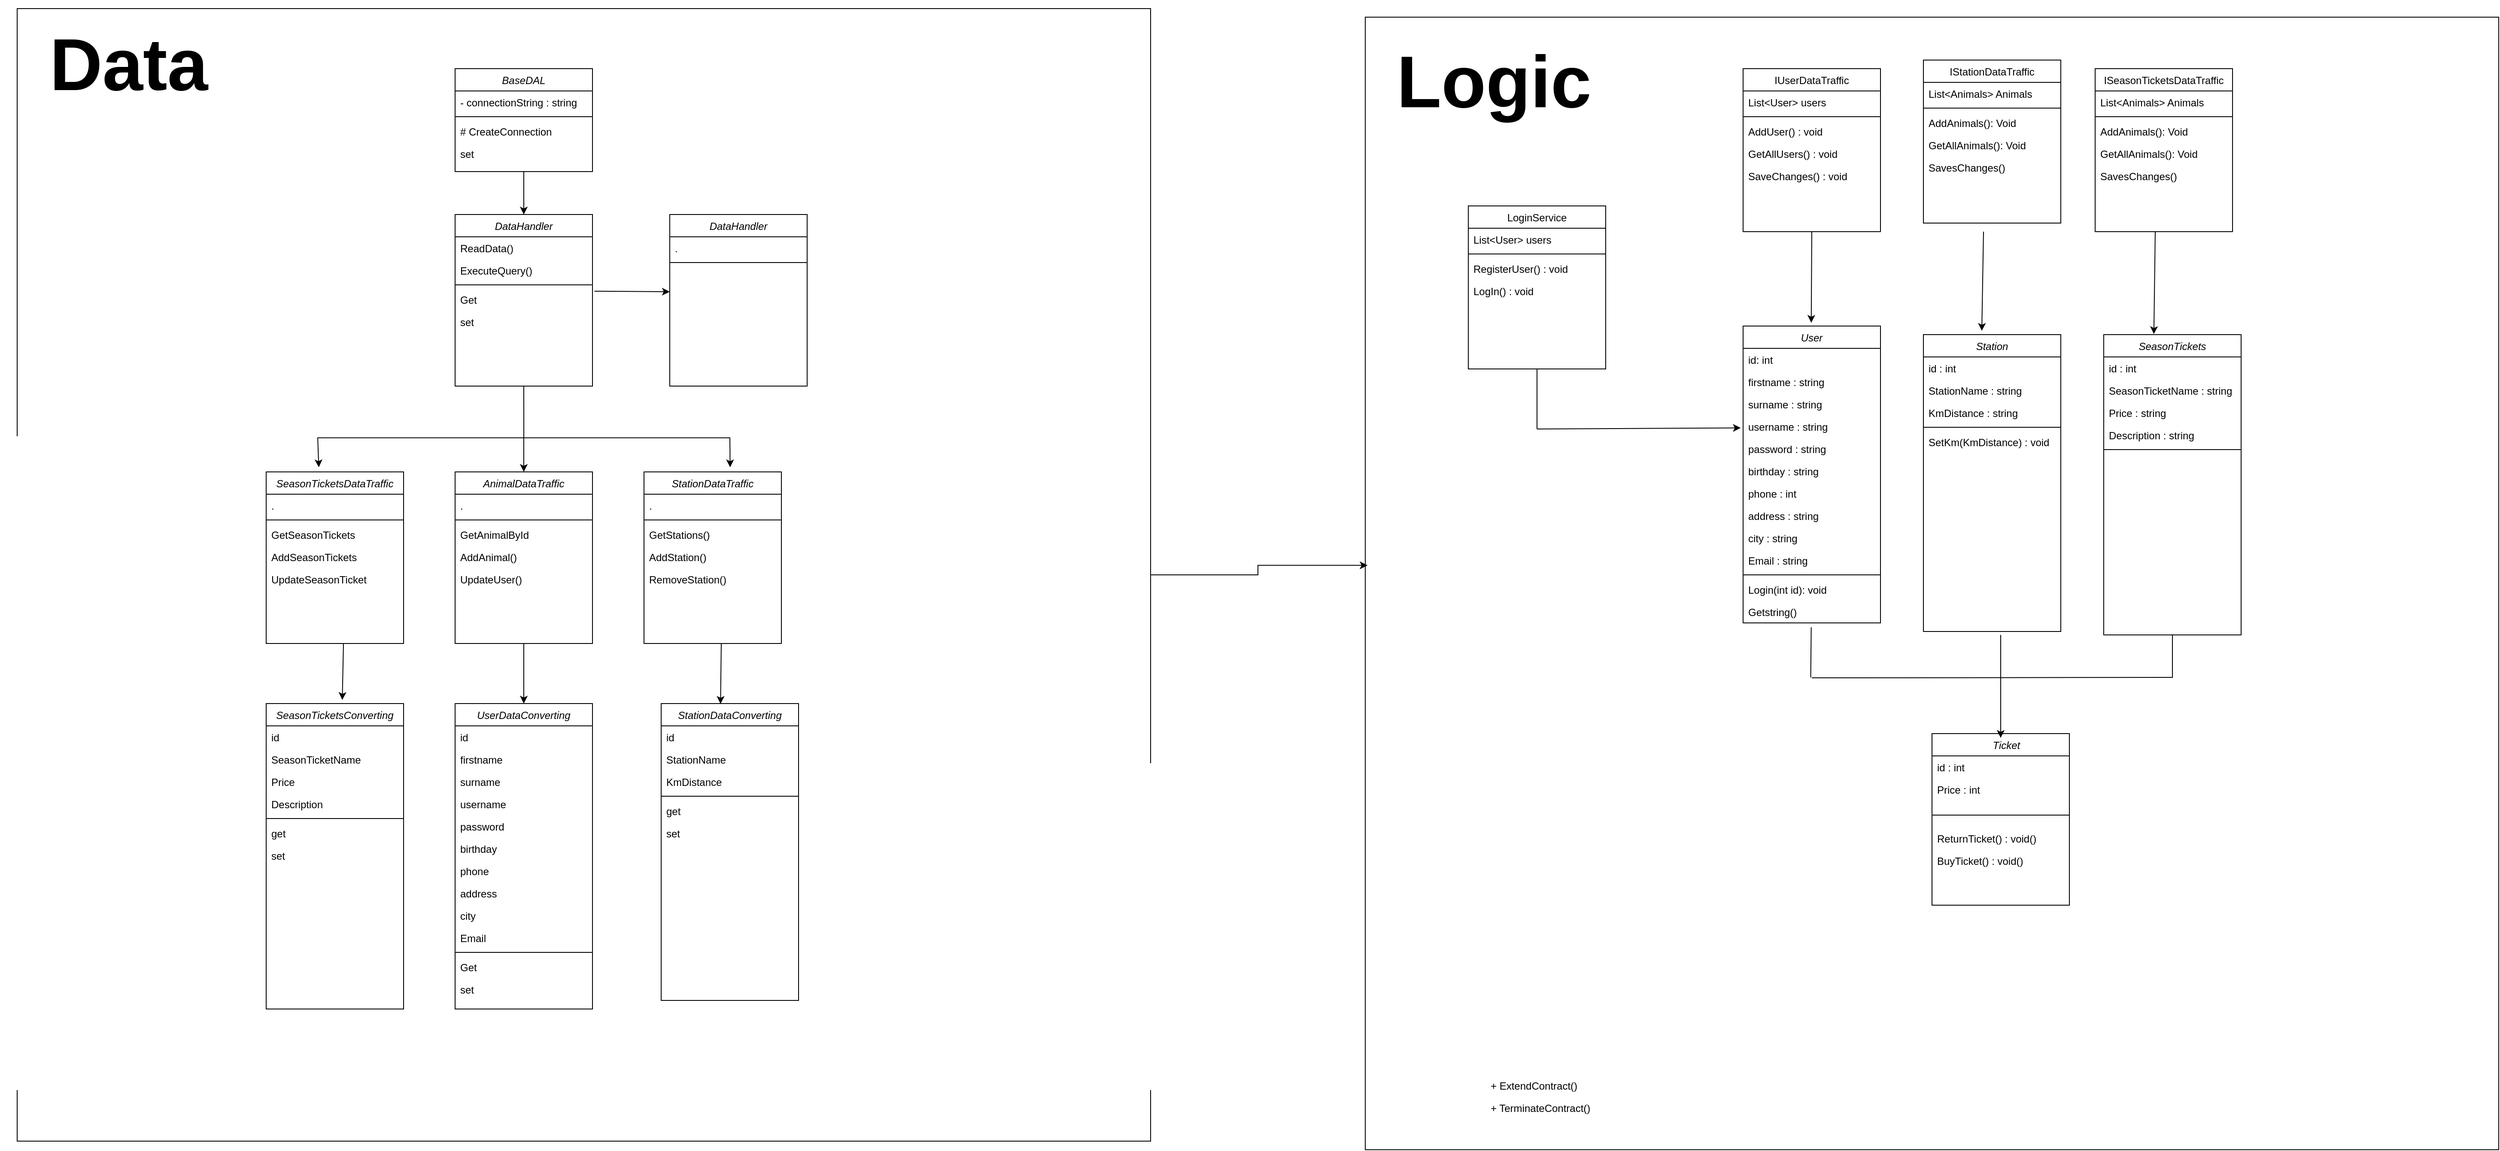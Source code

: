 <mxfile version="21.1.2" type="device">
  <diagram id="C5RBs43oDa-KdzZeNtuy" name="Page-1">
    <mxGraphModel dx="3982" dy="1882" grid="1" gridSize="10" guides="1" tooltips="1" connect="1" arrows="1" fold="1" page="1" pageScale="1" pageWidth="827" pageHeight="1169" math="0" shadow="0">
      <root>
        <mxCell id="WIyWlLk6GJQsqaUBKTNV-0" />
        <mxCell id="WIyWlLk6GJQsqaUBKTNV-1" parent="WIyWlLk6GJQsqaUBKTNV-0" />
        <mxCell id="dK_nRXZSWBPesYPL9nkP-0" value="" style="group" parent="WIyWlLk6GJQsqaUBKTNV-1" connectable="0" vertex="1">
          <mxGeometry x="-220" y="-240" width="1320" height="1320" as="geometry" />
        </mxCell>
        <mxCell id="dK_nRXZSWBPesYPL9nkP-1" value="" style="whiteSpace=wrap;html=1;aspect=fixed;labelBorderColor=#00CCCC;labelBackgroundColor=#99FF99;" parent="dK_nRXZSWBPesYPL9nkP-0" vertex="1">
          <mxGeometry width="1320" height="1320" as="geometry" />
        </mxCell>
        <mxCell id="dK_nRXZSWBPesYPL9nkP-2" value="Logic" style="text;html=1;strokeColor=none;fillColor=none;align=center;verticalAlign=middle;whiteSpace=wrap;rounded=0;fontStyle=1;fontSize=85;" parent="dK_nRXZSWBPesYPL9nkP-0" vertex="1">
          <mxGeometry x="120" y="60" width="60" height="30" as="geometry" />
        </mxCell>
        <mxCell id="dK_nRXZSWBPesYPL9nkP-3" value="IUserDataTraffic" style="swimlane;fontStyle=0;align=center;verticalAlign=top;childLayout=stackLayout;horizontal=1;startSize=26;horizontalStack=0;resizeParent=1;resizeLast=0;collapsible=1;marginBottom=0;rounded=0;shadow=0;strokeWidth=1;" parent="dK_nRXZSWBPesYPL9nkP-0" vertex="1">
          <mxGeometry x="440" y="60" width="160" height="190" as="geometry">
            <mxRectangle x="230" y="140" width="160" height="26" as="alternateBounds" />
          </mxGeometry>
        </mxCell>
        <mxCell id="dK_nRXZSWBPesYPL9nkP-4" value="List&lt;User&gt; users" style="text;align=left;verticalAlign=top;spacingLeft=4;spacingRight=4;overflow=hidden;rotatable=0;points=[[0,0.5],[1,0.5]];portConstraint=eastwest;" parent="dK_nRXZSWBPesYPL9nkP-3" vertex="1">
          <mxGeometry y="26" width="160" height="26" as="geometry" />
        </mxCell>
        <mxCell id="dK_nRXZSWBPesYPL9nkP-5" value="" style="line;html=1;strokeWidth=1;align=left;verticalAlign=middle;spacingTop=-1;spacingLeft=3;spacingRight=3;rotatable=0;labelPosition=right;points=[];portConstraint=eastwest;" parent="dK_nRXZSWBPesYPL9nkP-3" vertex="1">
          <mxGeometry y="52" width="160" height="8" as="geometry" />
        </mxCell>
        <mxCell id="dK_nRXZSWBPesYPL9nkP-6" value="AddUser() : void" style="text;align=left;verticalAlign=top;spacingLeft=4;spacingRight=4;overflow=hidden;rotatable=0;points=[[0,0.5],[1,0.5]];portConstraint=eastwest;" parent="dK_nRXZSWBPesYPL9nkP-3" vertex="1">
          <mxGeometry y="60" width="160" height="26" as="geometry" />
        </mxCell>
        <mxCell id="dK_nRXZSWBPesYPL9nkP-7" value="GetAllUsers() : void" style="text;align=left;verticalAlign=top;spacingLeft=4;spacingRight=4;overflow=hidden;rotatable=0;points=[[0,0.5],[1,0.5]];portConstraint=eastwest;" parent="dK_nRXZSWBPesYPL9nkP-3" vertex="1">
          <mxGeometry y="86" width="160" height="26" as="geometry" />
        </mxCell>
        <mxCell id="dK_nRXZSWBPesYPL9nkP-8" value="SaveChanges() : void" style="text;align=left;verticalAlign=top;spacingLeft=4;spacingRight=4;overflow=hidden;rotatable=0;points=[[0,0.5],[1,0.5]];portConstraint=eastwest;" parent="dK_nRXZSWBPesYPL9nkP-3" vertex="1">
          <mxGeometry y="112" width="160" height="26" as="geometry" />
        </mxCell>
        <mxCell id="dK_nRXZSWBPesYPL9nkP-9" value="ISeasonTicketsDataTraffic" style="swimlane;fontStyle=0;align=center;verticalAlign=top;childLayout=stackLayout;horizontal=1;startSize=26;horizontalStack=0;resizeParent=1;resizeLast=0;collapsible=1;marginBottom=0;rounded=0;shadow=0;strokeWidth=1;" parent="dK_nRXZSWBPesYPL9nkP-0" vertex="1">
          <mxGeometry x="850" y="60" width="160" height="190" as="geometry">
            <mxRectangle x="230" y="140" width="160" height="26" as="alternateBounds" />
          </mxGeometry>
        </mxCell>
        <mxCell id="dK_nRXZSWBPesYPL9nkP-10" value="List&lt;Animals&gt; Animals" style="text;align=left;verticalAlign=top;spacingLeft=4;spacingRight=4;overflow=hidden;rotatable=0;points=[[0,0.5],[1,0.5]];portConstraint=eastwest;" parent="dK_nRXZSWBPesYPL9nkP-9" vertex="1">
          <mxGeometry y="26" width="160" height="26" as="geometry" />
        </mxCell>
        <mxCell id="dK_nRXZSWBPesYPL9nkP-11" value="" style="line;html=1;strokeWidth=1;align=left;verticalAlign=middle;spacingTop=-1;spacingLeft=3;spacingRight=3;rotatable=0;labelPosition=right;points=[];portConstraint=eastwest;" parent="dK_nRXZSWBPesYPL9nkP-9" vertex="1">
          <mxGeometry y="52" width="160" height="8" as="geometry" />
        </mxCell>
        <mxCell id="dK_nRXZSWBPesYPL9nkP-12" value="AddAnimals(): Void&#xa;&#xa;" style="text;align=left;verticalAlign=top;spacingLeft=4;spacingRight=4;overflow=hidden;rotatable=0;points=[[0,0.5],[1,0.5]];portConstraint=eastwest;" parent="dK_nRXZSWBPesYPL9nkP-9" vertex="1">
          <mxGeometry y="60" width="160" height="26" as="geometry" />
        </mxCell>
        <mxCell id="dK_nRXZSWBPesYPL9nkP-13" value="GetAllAnimals(): Void&#xa;&#xa;" style="text;align=left;verticalAlign=top;spacingLeft=4;spacingRight=4;overflow=hidden;rotatable=0;points=[[0,0.5],[1,0.5]];portConstraint=eastwest;" parent="dK_nRXZSWBPesYPL9nkP-9" vertex="1">
          <mxGeometry y="86" width="160" height="26" as="geometry" />
        </mxCell>
        <mxCell id="dK_nRXZSWBPesYPL9nkP-14" value="SavesChanges()" style="text;align=left;verticalAlign=top;spacingLeft=4;spacingRight=4;overflow=hidden;rotatable=0;points=[[0,0.5],[1,0.5]];portConstraint=eastwest;" parent="dK_nRXZSWBPesYPL9nkP-9" vertex="1">
          <mxGeometry y="112" width="160" height="26" as="geometry" />
        </mxCell>
        <mxCell id="dK_nRXZSWBPesYPL9nkP-15" value="+ ExtendContract()" style="text;align=left;verticalAlign=top;spacingLeft=4;spacingRight=4;overflow=hidden;rotatable=0;points=[[0,0.5],[1,0.5]];portConstraint=eastwest;" parent="dK_nRXZSWBPesYPL9nkP-0" vertex="1">
          <mxGeometry x="140" y="1232" width="160" height="26" as="geometry" />
        </mxCell>
        <mxCell id="dK_nRXZSWBPesYPL9nkP-16" value="+ TerminateContract()&#xa;" style="text;align=left;verticalAlign=top;spacingLeft=4;spacingRight=4;overflow=hidden;rotatable=0;points=[[0,0.5],[1,0.5]];portConstraint=eastwest;" parent="dK_nRXZSWBPesYPL9nkP-0" vertex="1">
          <mxGeometry x="140" y="1258" width="160" height="26" as="geometry" />
        </mxCell>
        <mxCell id="dK_nRXZSWBPesYPL9nkP-17" value="" style="endArrow=classic;html=1;rounded=0;entryX=0.496;entryY=-0.011;entryDx=0;entryDy=0;entryPerimeter=0;" parent="dK_nRXZSWBPesYPL9nkP-0" target="dK_nRXZSWBPesYPL9nkP-49" edge="1">
          <mxGeometry width="50" height="50" relative="1" as="geometry">
            <mxPoint x="520" y="250" as="sourcePoint" />
            <mxPoint x="630" y="260" as="targetPoint" />
          </mxGeometry>
        </mxCell>
        <mxCell id="dK_nRXZSWBPesYPL9nkP-18" value="Station" style="swimlane;fontStyle=2;align=center;verticalAlign=top;childLayout=stackLayout;horizontal=1;startSize=26;horizontalStack=0;resizeParent=1;resizeLast=0;collapsible=1;marginBottom=0;rounded=0;shadow=0;strokeWidth=1;" parent="dK_nRXZSWBPesYPL9nkP-0" vertex="1">
          <mxGeometry x="650" y="370" width="160" height="346" as="geometry">
            <mxRectangle x="230" y="140" width="160" height="26" as="alternateBounds" />
          </mxGeometry>
        </mxCell>
        <mxCell id="dK_nRXZSWBPesYPL9nkP-19" value="id : int" style="text;align=left;verticalAlign=top;spacingLeft=4;spacingRight=4;overflow=hidden;rotatable=0;points=[[0,0.5],[1,0.5]];portConstraint=eastwest;" parent="dK_nRXZSWBPesYPL9nkP-18" vertex="1">
          <mxGeometry y="26" width="160" height="26" as="geometry" />
        </mxCell>
        <mxCell id="dK_nRXZSWBPesYPL9nkP-20" value="StationName : string" style="text;align=left;verticalAlign=top;spacingLeft=4;spacingRight=4;overflow=hidden;rotatable=0;points=[[0,0.5],[1,0.5]];portConstraint=eastwest;rounded=0;shadow=0;html=0;" parent="dK_nRXZSWBPesYPL9nkP-18" vertex="1">
          <mxGeometry y="52" width="160" height="26" as="geometry" />
        </mxCell>
        <mxCell id="dK_nRXZSWBPesYPL9nkP-21" value="KmDistance : string" style="text;align=left;verticalAlign=top;spacingLeft=4;spacingRight=4;overflow=hidden;rotatable=0;points=[[0,0.5],[1,0.5]];portConstraint=eastwest;rounded=0;shadow=0;html=0;" parent="dK_nRXZSWBPesYPL9nkP-18" vertex="1">
          <mxGeometry y="78" width="160" height="26" as="geometry" />
        </mxCell>
        <mxCell id="dK_nRXZSWBPesYPL9nkP-22" value="" style="line;html=1;strokeWidth=1;align=left;verticalAlign=middle;spacingTop=-1;spacingLeft=3;spacingRight=3;rotatable=0;labelPosition=right;points=[];portConstraint=eastwest;" parent="dK_nRXZSWBPesYPL9nkP-18" vertex="1">
          <mxGeometry y="104" width="160" height="8" as="geometry" />
        </mxCell>
        <mxCell id="dK_nRXZSWBPesYPL9nkP-23" value="SetKm(KmDistance) : void" style="text;align=left;verticalAlign=top;spacingLeft=4;spacingRight=4;overflow=hidden;rotatable=0;points=[[0,0.5],[1,0.5]];portConstraint=eastwest;rounded=0;shadow=0;html=0;" parent="dK_nRXZSWBPesYPL9nkP-18" vertex="1">
          <mxGeometry y="112" width="160" height="26" as="geometry" />
        </mxCell>
        <mxCell id="dK_nRXZSWBPesYPL9nkP-24" value="SeasonTickets" style="swimlane;fontStyle=2;align=center;verticalAlign=top;childLayout=stackLayout;horizontal=1;startSize=26;horizontalStack=0;resizeParent=1;resizeLast=0;collapsible=1;marginBottom=0;rounded=0;shadow=0;strokeWidth=1;" parent="dK_nRXZSWBPesYPL9nkP-0" vertex="1">
          <mxGeometry x="860" y="370" width="160" height="350" as="geometry">
            <mxRectangle x="230" y="140" width="160" height="26" as="alternateBounds" />
          </mxGeometry>
        </mxCell>
        <mxCell id="dK_nRXZSWBPesYPL9nkP-25" value="id : int" style="text;align=left;verticalAlign=top;spacingLeft=4;spacingRight=4;overflow=hidden;rotatable=0;points=[[0,0.5],[1,0.5]];portConstraint=eastwest;" parent="dK_nRXZSWBPesYPL9nkP-24" vertex="1">
          <mxGeometry y="26" width="160" height="26" as="geometry" />
        </mxCell>
        <mxCell id="dK_nRXZSWBPesYPL9nkP-26" value="SeasonTicketName : string" style="text;align=left;verticalAlign=top;spacingLeft=4;spacingRight=4;overflow=hidden;rotatable=0;points=[[0,0.5],[1,0.5]];portConstraint=eastwest;rounded=0;shadow=0;html=0;" parent="dK_nRXZSWBPesYPL9nkP-24" vertex="1">
          <mxGeometry y="52" width="160" height="26" as="geometry" />
        </mxCell>
        <mxCell id="dK_nRXZSWBPesYPL9nkP-27" value="Price : string" style="text;align=left;verticalAlign=top;spacingLeft=4;spacingRight=4;overflow=hidden;rotatable=0;points=[[0,0.5],[1,0.5]];portConstraint=eastwest;rounded=0;shadow=0;html=0;" parent="dK_nRXZSWBPesYPL9nkP-24" vertex="1">
          <mxGeometry y="78" width="160" height="26" as="geometry" />
        </mxCell>
        <mxCell id="dK_nRXZSWBPesYPL9nkP-28" value="Description : string" style="text;align=left;verticalAlign=top;spacingLeft=4;spacingRight=4;overflow=hidden;rotatable=0;points=[[0,0.5],[1,0.5]];portConstraint=eastwest;rounded=0;shadow=0;html=0;" parent="dK_nRXZSWBPesYPL9nkP-24" vertex="1">
          <mxGeometry y="104" width="160" height="26" as="geometry" />
        </mxCell>
        <mxCell id="dK_nRXZSWBPesYPL9nkP-29" value="" style="line;html=1;strokeWidth=1;align=left;verticalAlign=middle;spacingTop=-1;spacingLeft=3;spacingRight=3;rotatable=0;labelPosition=right;points=[];portConstraint=eastwest;" parent="dK_nRXZSWBPesYPL9nkP-24" vertex="1">
          <mxGeometry y="130" width="160" height="8" as="geometry" />
        </mxCell>
        <mxCell id="dK_nRXZSWBPesYPL9nkP-30" value="" style="endArrow=classic;html=1;rounded=0;entryX=0.425;entryY=-0.013;entryDx=0;entryDy=0;entryPerimeter=0;" parent="dK_nRXZSWBPesYPL9nkP-0" target="dK_nRXZSWBPesYPL9nkP-18" edge="1">
          <mxGeometry width="50" height="50" relative="1" as="geometry">
            <mxPoint x="720" y="250" as="sourcePoint" />
            <mxPoint x="860" y="290" as="targetPoint" />
          </mxGeometry>
        </mxCell>
        <mxCell id="dK_nRXZSWBPesYPL9nkP-31" value="" style="endArrow=classic;html=1;rounded=0;entryX=0.365;entryY=-0.002;entryDx=0;entryDy=0;entryPerimeter=0;" parent="dK_nRXZSWBPesYPL9nkP-0" target="dK_nRXZSWBPesYPL9nkP-24" edge="1">
          <mxGeometry width="50" height="50" relative="1" as="geometry">
            <mxPoint x="920" y="250" as="sourcePoint" />
            <mxPoint x="1010" y="280" as="targetPoint" />
          </mxGeometry>
        </mxCell>
        <mxCell id="dK_nRXZSWBPesYPL9nkP-32" value="    Ticket" style="swimlane;fontStyle=2;align=center;verticalAlign=top;childLayout=stackLayout;horizontal=1;startSize=26;horizontalStack=0;resizeParent=1;resizeLast=0;collapsible=1;marginBottom=0;rounded=0;shadow=0;strokeWidth=1;" parent="dK_nRXZSWBPesYPL9nkP-0" vertex="1">
          <mxGeometry x="660" y="835" width="160" height="200" as="geometry">
            <mxRectangle x="230" y="140" width="160" height="26" as="alternateBounds" />
          </mxGeometry>
        </mxCell>
        <mxCell id="dK_nRXZSWBPesYPL9nkP-33" value="id : int" style="text;align=left;verticalAlign=top;spacingLeft=4;spacingRight=4;overflow=hidden;rotatable=0;points=[[0,0.5],[1,0.5]];portConstraint=eastwest;" parent="dK_nRXZSWBPesYPL9nkP-32" vertex="1">
          <mxGeometry y="26" width="160" height="26" as="geometry" />
        </mxCell>
        <mxCell id="dK_nRXZSWBPesYPL9nkP-34" value="Price : int" style="text;align=left;verticalAlign=top;spacingLeft=4;spacingRight=4;overflow=hidden;rotatable=0;points=[[0,0.5],[1,0.5]];portConstraint=eastwest;" parent="dK_nRXZSWBPesYPL9nkP-32" vertex="1">
          <mxGeometry y="52" width="160" height="26" as="geometry" />
        </mxCell>
        <mxCell id="dK_nRXZSWBPesYPL9nkP-35" value="" style="endArrow=none;html=1;rounded=0;entryX=0.712;entryY=0.583;entryDx=0;entryDy=0;entryPerimeter=0;" parent="dK_nRXZSWBPesYPL9nkP-0" target="dK_nRXZSWBPesYPL9nkP-1" edge="1">
          <mxGeometry width="50" height="50" relative="1" as="geometry">
            <mxPoint x="520" y="770" as="sourcePoint" />
            <mxPoint x="620" y="740" as="targetPoint" />
          </mxGeometry>
        </mxCell>
        <mxCell id="dK_nRXZSWBPesYPL9nkP-36" value="" style="endArrow=none;html=1;rounded=0;" parent="dK_nRXZSWBPesYPL9nkP-0" edge="1">
          <mxGeometry width="50" height="50" relative="1" as="geometry">
            <mxPoint x="740" y="770" as="sourcePoint" />
            <mxPoint x="740" y="720" as="targetPoint" />
          </mxGeometry>
        </mxCell>
        <mxCell id="dK_nRXZSWBPesYPL9nkP-37" value="" style="endArrow=none;html=1;rounded=0;" parent="dK_nRXZSWBPesYPL9nkP-0" edge="1">
          <mxGeometry width="50" height="50" relative="1" as="geometry">
            <mxPoint x="940" y="770" as="sourcePoint" />
            <mxPoint x="940" y="720" as="targetPoint" />
          </mxGeometry>
        </mxCell>
        <mxCell id="dK_nRXZSWBPesYPL9nkP-38" value="" style="endArrow=classic;html=1;rounded=0;entryX=0.5;entryY=0.025;entryDx=0;entryDy=0;entryPerimeter=0;" parent="dK_nRXZSWBPesYPL9nkP-0" target="dK_nRXZSWBPesYPL9nkP-32" edge="1">
          <mxGeometry width="50" height="50" relative="1" as="geometry">
            <mxPoint x="740" y="770" as="sourcePoint" />
            <mxPoint x="390" y="810" as="targetPoint" />
          </mxGeometry>
        </mxCell>
        <mxCell id="dK_nRXZSWBPesYPL9nkP-39" value="BuyTicket() : void()" style="text;align=left;verticalAlign=top;spacingLeft=4;spacingRight=4;overflow=hidden;rotatable=0;points=[[0,0.5],[1,0.5]];portConstraint=eastwest;" parent="dK_nRXZSWBPesYPL9nkP-0" vertex="1">
          <mxGeometry x="660" y="970" width="160" height="26" as="geometry" />
        </mxCell>
        <mxCell id="dK_nRXZSWBPesYPL9nkP-40" value="" style="endArrow=none;html=1;rounded=0;" parent="dK_nRXZSWBPesYPL9nkP-0" edge="1">
          <mxGeometry width="50" height="50" relative="1" as="geometry">
            <mxPoint x="660" y="930" as="sourcePoint" />
            <mxPoint x="820" y="930" as="targetPoint" />
          </mxGeometry>
        </mxCell>
        <mxCell id="dK_nRXZSWBPesYPL9nkP-41" value="ReturnTicket() : void()" style="text;align=left;verticalAlign=top;spacingLeft=4;spacingRight=4;overflow=hidden;rotatable=0;points=[[0,0.5],[1,0.5]];portConstraint=eastwest;" parent="dK_nRXZSWBPesYPL9nkP-0" vertex="1">
          <mxGeometry x="660" y="944" width="160" height="26" as="geometry" />
        </mxCell>
        <mxCell id="dK_nRXZSWBPesYPL9nkP-42" value="LoginService" style="swimlane;fontStyle=0;align=center;verticalAlign=top;childLayout=stackLayout;horizontal=1;startSize=26;horizontalStack=0;resizeParent=1;resizeLast=0;collapsible=1;marginBottom=0;rounded=0;shadow=0;strokeWidth=1;" parent="dK_nRXZSWBPesYPL9nkP-0" vertex="1">
          <mxGeometry x="120" y="220" width="160" height="190" as="geometry">
            <mxRectangle x="230" y="140" width="160" height="26" as="alternateBounds" />
          </mxGeometry>
        </mxCell>
        <mxCell id="dK_nRXZSWBPesYPL9nkP-43" value="List&lt;User&gt; users" style="text;align=left;verticalAlign=top;spacingLeft=4;spacingRight=4;overflow=hidden;rotatable=0;points=[[0,0.5],[1,0.5]];portConstraint=eastwest;" parent="dK_nRXZSWBPesYPL9nkP-42" vertex="1">
          <mxGeometry y="26" width="160" height="26" as="geometry" />
        </mxCell>
        <mxCell id="dK_nRXZSWBPesYPL9nkP-44" value="" style="line;html=1;strokeWidth=1;align=left;verticalAlign=middle;spacingTop=-1;spacingLeft=3;spacingRight=3;rotatable=0;labelPosition=right;points=[];portConstraint=eastwest;" parent="dK_nRXZSWBPesYPL9nkP-42" vertex="1">
          <mxGeometry y="52" width="160" height="8" as="geometry" />
        </mxCell>
        <mxCell id="dK_nRXZSWBPesYPL9nkP-45" value="RegisterUser() : void" style="text;align=left;verticalAlign=top;spacingLeft=4;spacingRight=4;overflow=hidden;rotatable=0;points=[[0,0.5],[1,0.5]];portConstraint=eastwest;" parent="dK_nRXZSWBPesYPL9nkP-42" vertex="1">
          <mxGeometry y="60" width="160" height="26" as="geometry" />
        </mxCell>
        <mxCell id="dK_nRXZSWBPesYPL9nkP-46" value="LogIn() : void" style="text;align=left;verticalAlign=top;spacingLeft=4;spacingRight=4;overflow=hidden;rotatable=0;points=[[0,0.5],[1,0.5]];portConstraint=eastwest;" parent="dK_nRXZSWBPesYPL9nkP-42" vertex="1">
          <mxGeometry y="86" width="160" height="26" as="geometry" />
        </mxCell>
        <mxCell id="dK_nRXZSWBPesYPL9nkP-47" value="" style="endArrow=classic;html=1;rounded=0;entryX=-0.017;entryY=0.565;entryDx=0;entryDy=0;entryPerimeter=0;" parent="dK_nRXZSWBPesYPL9nkP-0" target="dK_nRXZSWBPesYPL9nkP-53" edge="1">
          <mxGeometry width="50" height="50" relative="1" as="geometry">
            <mxPoint x="200" y="480" as="sourcePoint" />
            <mxPoint x="390" y="440" as="targetPoint" />
          </mxGeometry>
        </mxCell>
        <mxCell id="dK_nRXZSWBPesYPL9nkP-48" value="" style="endArrow=none;html=1;rounded=0;" parent="dK_nRXZSWBPesYPL9nkP-0" edge="1">
          <mxGeometry width="50" height="50" relative="1" as="geometry">
            <mxPoint x="200" y="480" as="sourcePoint" />
            <mxPoint x="200" y="410" as="targetPoint" />
          </mxGeometry>
        </mxCell>
        <mxCell id="dK_nRXZSWBPesYPL9nkP-49" value="User" style="swimlane;fontStyle=2;align=center;verticalAlign=top;childLayout=stackLayout;horizontal=1;startSize=26;horizontalStack=0;resizeParent=1;resizeLast=0;collapsible=1;marginBottom=0;rounded=0;shadow=0;strokeWidth=1;" parent="WIyWlLk6GJQsqaUBKTNV-1" vertex="1">
          <mxGeometry x="220" y="120" width="160" height="346" as="geometry">
            <mxRectangle x="230" y="140" width="160" height="26" as="alternateBounds" />
          </mxGeometry>
        </mxCell>
        <mxCell id="dK_nRXZSWBPesYPL9nkP-50" value="id: int" style="text;align=left;verticalAlign=top;spacingLeft=4;spacingRight=4;overflow=hidden;rotatable=0;points=[[0,0.5],[1,0.5]];portConstraint=eastwest;" parent="dK_nRXZSWBPesYPL9nkP-49" vertex="1">
          <mxGeometry y="26" width="160" height="26" as="geometry" />
        </mxCell>
        <mxCell id="dK_nRXZSWBPesYPL9nkP-51" value="firstname : string" style="text;align=left;verticalAlign=top;spacingLeft=4;spacingRight=4;overflow=hidden;rotatable=0;points=[[0,0.5],[1,0.5]];portConstraint=eastwest;rounded=0;shadow=0;html=0;" parent="dK_nRXZSWBPesYPL9nkP-49" vertex="1">
          <mxGeometry y="52" width="160" height="26" as="geometry" />
        </mxCell>
        <mxCell id="dK_nRXZSWBPesYPL9nkP-52" value="surname : string" style="text;align=left;verticalAlign=top;spacingLeft=4;spacingRight=4;overflow=hidden;rotatable=0;points=[[0,0.5],[1,0.5]];portConstraint=eastwest;rounded=0;shadow=0;html=0;" parent="dK_nRXZSWBPesYPL9nkP-49" vertex="1">
          <mxGeometry y="78" width="160" height="26" as="geometry" />
        </mxCell>
        <mxCell id="dK_nRXZSWBPesYPL9nkP-53" value="username : string" style="text;align=left;verticalAlign=top;spacingLeft=4;spacingRight=4;overflow=hidden;rotatable=0;points=[[0,0.5],[1,0.5]];portConstraint=eastwest;rounded=0;shadow=0;html=0;" parent="dK_nRXZSWBPesYPL9nkP-49" vertex="1">
          <mxGeometry y="104" width="160" height="26" as="geometry" />
        </mxCell>
        <mxCell id="dK_nRXZSWBPesYPL9nkP-54" value="password : string" style="text;align=left;verticalAlign=top;spacingLeft=4;spacingRight=4;overflow=hidden;rotatable=0;points=[[0,0.5],[1,0.5]];portConstraint=eastwest;rounded=0;shadow=0;html=0;" parent="dK_nRXZSWBPesYPL9nkP-49" vertex="1">
          <mxGeometry y="130" width="160" height="26" as="geometry" />
        </mxCell>
        <mxCell id="dK_nRXZSWBPesYPL9nkP-55" value="birthday : string" style="text;align=left;verticalAlign=top;spacingLeft=4;spacingRight=4;overflow=hidden;rotatable=0;points=[[0,0.5],[1,0.5]];portConstraint=eastwest;rounded=0;shadow=0;html=0;" parent="dK_nRXZSWBPesYPL9nkP-49" vertex="1">
          <mxGeometry y="156" width="160" height="26" as="geometry" />
        </mxCell>
        <mxCell id="dK_nRXZSWBPesYPL9nkP-56" value="phone : int" style="text;align=left;verticalAlign=top;spacingLeft=4;spacingRight=4;overflow=hidden;rotatable=0;points=[[0,0.5],[1,0.5]];portConstraint=eastwest;rounded=0;shadow=0;html=0;" parent="dK_nRXZSWBPesYPL9nkP-49" vertex="1">
          <mxGeometry y="182" width="160" height="26" as="geometry" />
        </mxCell>
        <mxCell id="dK_nRXZSWBPesYPL9nkP-57" value="address : string" style="text;align=left;verticalAlign=top;spacingLeft=4;spacingRight=4;overflow=hidden;rotatable=0;points=[[0,0.5],[1,0.5]];portConstraint=eastwest;rounded=0;shadow=0;html=0;" parent="dK_nRXZSWBPesYPL9nkP-49" vertex="1">
          <mxGeometry y="208" width="160" height="26" as="geometry" />
        </mxCell>
        <mxCell id="dK_nRXZSWBPesYPL9nkP-58" value="city : string" style="text;align=left;verticalAlign=top;spacingLeft=4;spacingRight=4;overflow=hidden;rotatable=0;points=[[0,0.5],[1,0.5]];portConstraint=eastwest;rounded=0;shadow=0;html=0;" parent="dK_nRXZSWBPesYPL9nkP-49" vertex="1">
          <mxGeometry y="234" width="160" height="26" as="geometry" />
        </mxCell>
        <mxCell id="dK_nRXZSWBPesYPL9nkP-59" value="Email : string" style="text;align=left;verticalAlign=top;spacingLeft=4;spacingRight=4;overflow=hidden;rotatable=0;points=[[0,0.5],[1,0.5]];portConstraint=eastwest;rounded=0;shadow=0;html=0;" parent="dK_nRXZSWBPesYPL9nkP-49" vertex="1">
          <mxGeometry y="260" width="160" height="26" as="geometry" />
        </mxCell>
        <mxCell id="dK_nRXZSWBPesYPL9nkP-60" value="" style="line;html=1;strokeWidth=1;align=left;verticalAlign=middle;spacingTop=-1;spacingLeft=3;spacingRight=3;rotatable=0;labelPosition=right;points=[];portConstraint=eastwest;" parent="dK_nRXZSWBPesYPL9nkP-49" vertex="1">
          <mxGeometry y="286" width="160" height="8" as="geometry" />
        </mxCell>
        <mxCell id="dK_nRXZSWBPesYPL9nkP-61" value="Login(int id): void" style="text;align=left;verticalAlign=top;spacingLeft=4;spacingRight=4;overflow=hidden;rotatable=0;points=[[0,0.5],[1,0.5]];portConstraint=eastwest;rounded=0;shadow=0;html=0;" parent="dK_nRXZSWBPesYPL9nkP-49" vertex="1">
          <mxGeometry y="294" width="160" height="26" as="geometry" />
        </mxCell>
        <mxCell id="dK_nRXZSWBPesYPL9nkP-62" value="Getstring()" style="text;align=left;verticalAlign=top;spacingLeft=4;spacingRight=4;overflow=hidden;rotatable=0;points=[[0,0.5],[1,0.5]];portConstraint=eastwest;rounded=0;shadow=0;html=0;" parent="dK_nRXZSWBPesYPL9nkP-49" vertex="1">
          <mxGeometry y="320" width="160" height="26" as="geometry" />
        </mxCell>
        <mxCell id="dK_nRXZSWBPesYPL9nkP-63" value="" style="group" parent="WIyWlLk6GJQsqaUBKTNV-1" connectable="0" vertex="1">
          <mxGeometry x="-1810" y="-260" width="1320" height="1320" as="geometry" />
        </mxCell>
        <mxCell id="dK_nRXZSWBPesYPL9nkP-64" value="" style="whiteSpace=wrap;html=1;aspect=fixed;labelBorderColor=#00CCCC;labelBackgroundColor=#99FF99;" parent="dK_nRXZSWBPesYPL9nkP-63" vertex="1">
          <mxGeometry x="20" y="10" width="1320" height="1320" as="geometry" />
        </mxCell>
        <mxCell id="dK_nRXZSWBPesYPL9nkP-65" value="Data" style="text;html=1;strokeColor=none;fillColor=none;align=center;verticalAlign=middle;whiteSpace=wrap;rounded=0;fontStyle=1;fontSize=85;" parent="dK_nRXZSWBPesYPL9nkP-63" vertex="1">
          <mxGeometry x="120" y="60" width="60" height="30" as="geometry" />
        </mxCell>
        <mxCell id="dK_nRXZSWBPesYPL9nkP-66" value="BaseDAL" style="swimlane;fontStyle=2;align=center;verticalAlign=top;childLayout=stackLayout;horizontal=1;startSize=26;horizontalStack=0;resizeParent=1;resizeLast=0;collapsible=1;marginBottom=0;rounded=0;shadow=0;strokeWidth=1;" parent="dK_nRXZSWBPesYPL9nkP-63" vertex="1">
          <mxGeometry x="530" y="80" width="160" height="120" as="geometry">
            <mxRectangle x="230" y="140" width="160" height="26" as="alternateBounds" />
          </mxGeometry>
        </mxCell>
        <mxCell id="dK_nRXZSWBPesYPL9nkP-67" value="- connectionString : string" style="text;align=left;verticalAlign=top;spacingLeft=4;spacingRight=4;overflow=hidden;rotatable=0;points=[[0,0.5],[1,0.5]];portConstraint=eastwest;" parent="dK_nRXZSWBPesYPL9nkP-66" vertex="1">
          <mxGeometry y="26" width="160" height="26" as="geometry" />
        </mxCell>
        <mxCell id="dK_nRXZSWBPesYPL9nkP-68" value="" style="line;html=1;strokeWidth=1;align=left;verticalAlign=middle;spacingTop=-1;spacingLeft=3;spacingRight=3;rotatable=0;labelPosition=right;points=[];portConstraint=eastwest;" parent="dK_nRXZSWBPesYPL9nkP-66" vertex="1">
          <mxGeometry y="52" width="160" height="8" as="geometry" />
        </mxCell>
        <mxCell id="dK_nRXZSWBPesYPL9nkP-69" value="# CreateConnection" style="text;align=left;verticalAlign=top;spacingLeft=4;spacingRight=4;overflow=hidden;rotatable=0;points=[[0,0.5],[1,0.5]];portConstraint=eastwest;rounded=0;shadow=0;html=0;" parent="dK_nRXZSWBPesYPL9nkP-66" vertex="1">
          <mxGeometry y="60" width="160" height="26" as="geometry" />
        </mxCell>
        <mxCell id="dK_nRXZSWBPesYPL9nkP-70" value="set" style="text;align=left;verticalAlign=top;spacingLeft=4;spacingRight=4;overflow=hidden;rotatable=0;points=[[0,0.5],[1,0.5]];portConstraint=eastwest;rounded=0;shadow=0;html=0;" parent="dK_nRXZSWBPesYPL9nkP-66" vertex="1">
          <mxGeometry y="86" width="160" height="26" as="geometry" />
        </mxCell>
        <mxCell id="dK_nRXZSWBPesYPL9nkP-71" value="SeasonTicketsDataTraffic" style="swimlane;fontStyle=2;align=center;verticalAlign=top;childLayout=stackLayout;horizontal=1;startSize=26;horizontalStack=0;resizeParent=1;resizeLast=0;collapsible=1;marginBottom=0;rounded=0;shadow=0;strokeWidth=1;" parent="dK_nRXZSWBPesYPL9nkP-63" vertex="1">
          <mxGeometry x="310" y="550" width="160" height="200" as="geometry">
            <mxRectangle x="230" y="140" width="160" height="26" as="alternateBounds" />
          </mxGeometry>
        </mxCell>
        <mxCell id="dK_nRXZSWBPesYPL9nkP-72" value="." style="text;align=left;verticalAlign=top;spacingLeft=4;spacingRight=4;overflow=hidden;rotatable=0;points=[[0,0.5],[1,0.5]];portConstraint=eastwest;rounded=0;shadow=0;html=0;" parent="dK_nRXZSWBPesYPL9nkP-71" vertex="1">
          <mxGeometry y="26" width="160" height="26" as="geometry" />
        </mxCell>
        <mxCell id="dK_nRXZSWBPesYPL9nkP-73" value="" style="line;html=1;strokeWidth=1;align=left;verticalAlign=middle;spacingTop=-1;spacingLeft=3;spacingRight=3;rotatable=0;labelPosition=right;points=[];portConstraint=eastwest;" parent="dK_nRXZSWBPesYPL9nkP-71" vertex="1">
          <mxGeometry y="52" width="160" height="8" as="geometry" />
        </mxCell>
        <mxCell id="dK_nRXZSWBPesYPL9nkP-74" value="GetSeasonTickets" style="text;align=left;verticalAlign=top;spacingLeft=4;spacingRight=4;overflow=hidden;rotatable=0;points=[[0,0.5],[1,0.5]];portConstraint=eastwest;rounded=0;shadow=0;html=0;" parent="dK_nRXZSWBPesYPL9nkP-71" vertex="1">
          <mxGeometry y="60" width="160" height="26" as="geometry" />
        </mxCell>
        <mxCell id="dK_nRXZSWBPesYPL9nkP-75" value="AddSeasonTickets" style="text;align=left;verticalAlign=top;spacingLeft=4;spacingRight=4;overflow=hidden;rotatable=0;points=[[0,0.5],[1,0.5]];portConstraint=eastwest;rounded=0;shadow=0;html=0;" parent="dK_nRXZSWBPesYPL9nkP-71" vertex="1">
          <mxGeometry y="86" width="160" height="26" as="geometry" />
        </mxCell>
        <mxCell id="dK_nRXZSWBPesYPL9nkP-76" value="UpdateSeasonTicket" style="text;align=left;verticalAlign=top;spacingLeft=4;spacingRight=4;overflow=hidden;rotatable=0;points=[[0,0.5],[1,0.5]];portConstraint=eastwest;rounded=0;shadow=0;html=0;" parent="dK_nRXZSWBPesYPL9nkP-71" vertex="1">
          <mxGeometry y="112" width="160" height="26" as="geometry" />
        </mxCell>
        <mxCell id="dK_nRXZSWBPesYPL9nkP-77" value="AnimalDataTraffic" style="swimlane;fontStyle=2;align=center;verticalAlign=top;childLayout=stackLayout;horizontal=1;startSize=26;horizontalStack=0;resizeParent=1;resizeLast=0;collapsible=1;marginBottom=0;rounded=0;shadow=0;strokeWidth=1;" parent="dK_nRXZSWBPesYPL9nkP-63" vertex="1">
          <mxGeometry x="530" y="550" width="160" height="200" as="geometry">
            <mxRectangle x="230" y="140" width="160" height="26" as="alternateBounds" />
          </mxGeometry>
        </mxCell>
        <mxCell id="dK_nRXZSWBPesYPL9nkP-78" value="." style="text;align=left;verticalAlign=top;spacingLeft=4;spacingRight=4;overflow=hidden;rotatable=0;points=[[0,0.5],[1,0.5]];portConstraint=eastwest;rounded=0;shadow=0;html=0;" parent="dK_nRXZSWBPesYPL9nkP-77" vertex="1">
          <mxGeometry y="26" width="160" height="26" as="geometry" />
        </mxCell>
        <mxCell id="dK_nRXZSWBPesYPL9nkP-79" value="" style="line;html=1;strokeWidth=1;align=left;verticalAlign=middle;spacingTop=-1;spacingLeft=3;spacingRight=3;rotatable=0;labelPosition=right;points=[];portConstraint=eastwest;" parent="dK_nRXZSWBPesYPL9nkP-77" vertex="1">
          <mxGeometry y="52" width="160" height="8" as="geometry" />
        </mxCell>
        <mxCell id="dK_nRXZSWBPesYPL9nkP-80" value="GetAnimalById" style="text;align=left;verticalAlign=top;spacingLeft=4;spacingRight=4;overflow=hidden;rotatable=0;points=[[0,0.5],[1,0.5]];portConstraint=eastwest;rounded=0;shadow=0;html=0;" parent="dK_nRXZSWBPesYPL9nkP-77" vertex="1">
          <mxGeometry y="60" width="160" height="26" as="geometry" />
        </mxCell>
        <mxCell id="dK_nRXZSWBPesYPL9nkP-81" value="AddAnimal()" style="text;align=left;verticalAlign=top;spacingLeft=4;spacingRight=4;overflow=hidden;rotatable=0;points=[[0,0.5],[1,0.5]];portConstraint=eastwest;rounded=0;shadow=0;html=0;" parent="dK_nRXZSWBPesYPL9nkP-77" vertex="1">
          <mxGeometry y="86" width="160" height="26" as="geometry" />
        </mxCell>
        <mxCell id="dK_nRXZSWBPesYPL9nkP-82" value="UpdateUser()" style="text;align=left;verticalAlign=top;spacingLeft=4;spacingRight=4;overflow=hidden;rotatable=0;points=[[0,0.5],[1,0.5]];portConstraint=eastwest;rounded=0;shadow=0;html=0;" parent="dK_nRXZSWBPesYPL9nkP-77" vertex="1">
          <mxGeometry y="112" width="160" height="26" as="geometry" />
        </mxCell>
        <mxCell id="dK_nRXZSWBPesYPL9nkP-83" value="DataHandler" style="swimlane;fontStyle=2;align=center;verticalAlign=top;childLayout=stackLayout;horizontal=1;startSize=26;horizontalStack=0;resizeParent=1;resizeLast=0;collapsible=1;marginBottom=0;rounded=0;shadow=0;strokeWidth=1;" parent="dK_nRXZSWBPesYPL9nkP-63" vertex="1">
          <mxGeometry x="530" y="250" width="160" height="200" as="geometry">
            <mxRectangle x="230" y="140" width="160" height="26" as="alternateBounds" />
          </mxGeometry>
        </mxCell>
        <mxCell id="dK_nRXZSWBPesYPL9nkP-84" value="ReadData()" style="text;align=left;verticalAlign=top;spacingLeft=4;spacingRight=4;overflow=hidden;rotatable=0;points=[[0,0.5],[1,0.5]];portConstraint=eastwest;rounded=0;shadow=0;html=0;" parent="dK_nRXZSWBPesYPL9nkP-83" vertex="1">
          <mxGeometry y="26" width="160" height="26" as="geometry" />
        </mxCell>
        <mxCell id="dK_nRXZSWBPesYPL9nkP-85" value="ExecuteQuery()" style="text;align=left;verticalAlign=top;spacingLeft=4;spacingRight=4;overflow=hidden;rotatable=0;points=[[0,0.5],[1,0.5]];portConstraint=eastwest;rounded=0;shadow=0;html=0;" parent="dK_nRXZSWBPesYPL9nkP-83" vertex="1">
          <mxGeometry y="52" width="160" height="26" as="geometry" />
        </mxCell>
        <mxCell id="dK_nRXZSWBPesYPL9nkP-86" value="" style="line;html=1;strokeWidth=1;align=left;verticalAlign=middle;spacingTop=-1;spacingLeft=3;spacingRight=3;rotatable=0;labelPosition=right;points=[];portConstraint=eastwest;" parent="dK_nRXZSWBPesYPL9nkP-83" vertex="1">
          <mxGeometry y="78" width="160" height="8" as="geometry" />
        </mxCell>
        <mxCell id="dK_nRXZSWBPesYPL9nkP-87" value="Get" style="text;align=left;verticalAlign=top;spacingLeft=4;spacingRight=4;overflow=hidden;rotatable=0;points=[[0,0.5],[1,0.5]];portConstraint=eastwest;rounded=0;shadow=0;html=0;" parent="dK_nRXZSWBPesYPL9nkP-83" vertex="1">
          <mxGeometry y="86" width="160" height="26" as="geometry" />
        </mxCell>
        <mxCell id="dK_nRXZSWBPesYPL9nkP-88" value="set" style="text;align=left;verticalAlign=top;spacingLeft=4;spacingRight=4;overflow=hidden;rotatable=0;points=[[0,0.5],[1,0.5]];portConstraint=eastwest;rounded=0;shadow=0;html=0;" parent="dK_nRXZSWBPesYPL9nkP-83" vertex="1">
          <mxGeometry y="112" width="160" height="26" as="geometry" />
        </mxCell>
        <mxCell id="dK_nRXZSWBPesYPL9nkP-89" value="DataHandler" style="swimlane;fontStyle=2;align=center;verticalAlign=top;childLayout=stackLayout;horizontal=1;startSize=26;horizontalStack=0;resizeParent=1;resizeLast=0;collapsible=1;marginBottom=0;rounded=0;shadow=0;strokeWidth=1;" parent="dK_nRXZSWBPesYPL9nkP-63" vertex="1">
          <mxGeometry x="780" y="250" width="160" height="200" as="geometry">
            <mxRectangle x="230" y="140" width="160" height="26" as="alternateBounds" />
          </mxGeometry>
        </mxCell>
        <mxCell id="dK_nRXZSWBPesYPL9nkP-90" value="." style="text;align=left;verticalAlign=top;spacingLeft=4;spacingRight=4;overflow=hidden;rotatable=0;points=[[0,0.5],[1,0.5]];portConstraint=eastwest;rounded=0;shadow=0;html=0;" parent="dK_nRXZSWBPesYPL9nkP-89" vertex="1">
          <mxGeometry y="26" width="160" height="26" as="geometry" />
        </mxCell>
        <mxCell id="dK_nRXZSWBPesYPL9nkP-91" value="" style="line;html=1;strokeWidth=1;align=left;verticalAlign=middle;spacingTop=-1;spacingLeft=3;spacingRight=3;rotatable=0;labelPosition=right;points=[];portConstraint=eastwest;" parent="dK_nRXZSWBPesYPL9nkP-89" vertex="1">
          <mxGeometry y="52" width="160" height="8" as="geometry" />
        </mxCell>
        <mxCell id="dK_nRXZSWBPesYPL9nkP-92" value="UserDataConverting" style="swimlane;fontStyle=2;align=center;verticalAlign=top;childLayout=stackLayout;horizontal=1;startSize=26;horizontalStack=0;resizeParent=1;resizeLast=0;collapsible=1;marginBottom=0;rounded=0;shadow=0;strokeWidth=1;" parent="dK_nRXZSWBPesYPL9nkP-63" vertex="1">
          <mxGeometry x="530" y="820" width="160" height="356" as="geometry">
            <mxRectangle x="230" y="140" width="160" height="26" as="alternateBounds" />
          </mxGeometry>
        </mxCell>
        <mxCell id="dK_nRXZSWBPesYPL9nkP-93" value="id" style="text;align=left;verticalAlign=top;spacingLeft=4;spacingRight=4;overflow=hidden;rotatable=0;points=[[0,0.5],[1,0.5]];portConstraint=eastwest;" parent="dK_nRXZSWBPesYPL9nkP-92" vertex="1">
          <mxGeometry y="26" width="160" height="26" as="geometry" />
        </mxCell>
        <mxCell id="dK_nRXZSWBPesYPL9nkP-94" value="firstname" style="text;align=left;verticalAlign=top;spacingLeft=4;spacingRight=4;overflow=hidden;rotatable=0;points=[[0,0.5],[1,0.5]];portConstraint=eastwest;rounded=0;shadow=0;html=0;" parent="dK_nRXZSWBPesYPL9nkP-92" vertex="1">
          <mxGeometry y="52" width="160" height="26" as="geometry" />
        </mxCell>
        <mxCell id="dK_nRXZSWBPesYPL9nkP-95" value="surname" style="text;align=left;verticalAlign=top;spacingLeft=4;spacingRight=4;overflow=hidden;rotatable=0;points=[[0,0.5],[1,0.5]];portConstraint=eastwest;rounded=0;shadow=0;html=0;" parent="dK_nRXZSWBPesYPL9nkP-92" vertex="1">
          <mxGeometry y="78" width="160" height="26" as="geometry" />
        </mxCell>
        <mxCell id="dK_nRXZSWBPesYPL9nkP-96" value="username" style="text;align=left;verticalAlign=top;spacingLeft=4;spacingRight=4;overflow=hidden;rotatable=0;points=[[0,0.5],[1,0.5]];portConstraint=eastwest;rounded=0;shadow=0;html=0;" parent="dK_nRXZSWBPesYPL9nkP-92" vertex="1">
          <mxGeometry y="104" width="160" height="26" as="geometry" />
        </mxCell>
        <mxCell id="dK_nRXZSWBPesYPL9nkP-97" value="password" style="text;align=left;verticalAlign=top;spacingLeft=4;spacingRight=4;overflow=hidden;rotatable=0;points=[[0,0.5],[1,0.5]];portConstraint=eastwest;rounded=0;shadow=0;html=0;" parent="dK_nRXZSWBPesYPL9nkP-92" vertex="1">
          <mxGeometry y="130" width="160" height="26" as="geometry" />
        </mxCell>
        <mxCell id="dK_nRXZSWBPesYPL9nkP-98" value="birthday" style="text;align=left;verticalAlign=top;spacingLeft=4;spacingRight=4;overflow=hidden;rotatable=0;points=[[0,0.5],[1,0.5]];portConstraint=eastwest;rounded=0;shadow=0;html=0;" parent="dK_nRXZSWBPesYPL9nkP-92" vertex="1">
          <mxGeometry y="156" width="160" height="26" as="geometry" />
        </mxCell>
        <mxCell id="dK_nRXZSWBPesYPL9nkP-99" value="phone" style="text;align=left;verticalAlign=top;spacingLeft=4;spacingRight=4;overflow=hidden;rotatable=0;points=[[0,0.5],[1,0.5]];portConstraint=eastwest;rounded=0;shadow=0;html=0;" parent="dK_nRXZSWBPesYPL9nkP-92" vertex="1">
          <mxGeometry y="182" width="160" height="26" as="geometry" />
        </mxCell>
        <mxCell id="dK_nRXZSWBPesYPL9nkP-100" value="address" style="text;align=left;verticalAlign=top;spacingLeft=4;spacingRight=4;overflow=hidden;rotatable=0;points=[[0,0.5],[1,0.5]];portConstraint=eastwest;rounded=0;shadow=0;html=0;" parent="dK_nRXZSWBPesYPL9nkP-92" vertex="1">
          <mxGeometry y="208" width="160" height="26" as="geometry" />
        </mxCell>
        <mxCell id="dK_nRXZSWBPesYPL9nkP-101" value="city" style="text;align=left;verticalAlign=top;spacingLeft=4;spacingRight=4;overflow=hidden;rotatable=0;points=[[0,0.5],[1,0.5]];portConstraint=eastwest;rounded=0;shadow=0;html=0;" parent="dK_nRXZSWBPesYPL9nkP-92" vertex="1">
          <mxGeometry y="234" width="160" height="26" as="geometry" />
        </mxCell>
        <mxCell id="dK_nRXZSWBPesYPL9nkP-102" value="Email" style="text;align=left;verticalAlign=top;spacingLeft=4;spacingRight=4;overflow=hidden;rotatable=0;points=[[0,0.5],[1,0.5]];portConstraint=eastwest;rounded=0;shadow=0;html=0;" parent="dK_nRXZSWBPesYPL9nkP-92" vertex="1">
          <mxGeometry y="260" width="160" height="26" as="geometry" />
        </mxCell>
        <mxCell id="dK_nRXZSWBPesYPL9nkP-103" value="" style="line;html=1;strokeWidth=1;align=left;verticalAlign=middle;spacingTop=-1;spacingLeft=3;spacingRight=3;rotatable=0;labelPosition=right;points=[];portConstraint=eastwest;" parent="dK_nRXZSWBPesYPL9nkP-92" vertex="1">
          <mxGeometry y="286" width="160" height="8" as="geometry" />
        </mxCell>
        <mxCell id="dK_nRXZSWBPesYPL9nkP-104" value="Get" style="text;align=left;verticalAlign=top;spacingLeft=4;spacingRight=4;overflow=hidden;rotatable=0;points=[[0,0.5],[1,0.5]];portConstraint=eastwest;rounded=0;shadow=0;html=0;" parent="dK_nRXZSWBPesYPL9nkP-92" vertex="1">
          <mxGeometry y="294" width="160" height="26" as="geometry" />
        </mxCell>
        <mxCell id="dK_nRXZSWBPesYPL9nkP-105" value="set" style="text;align=left;verticalAlign=top;spacingLeft=4;spacingRight=4;overflow=hidden;rotatable=0;points=[[0,0.5],[1,0.5]];portConstraint=eastwest;rounded=0;shadow=0;html=0;" parent="dK_nRXZSWBPesYPL9nkP-92" vertex="1">
          <mxGeometry y="320" width="160" height="26" as="geometry" />
        </mxCell>
        <mxCell id="dK_nRXZSWBPesYPL9nkP-106" value="StationDataTraffic" style="swimlane;fontStyle=2;align=center;verticalAlign=top;childLayout=stackLayout;horizontal=1;startSize=26;horizontalStack=0;resizeParent=1;resizeLast=0;collapsible=1;marginBottom=0;rounded=0;shadow=0;strokeWidth=1;" parent="dK_nRXZSWBPesYPL9nkP-63" vertex="1">
          <mxGeometry x="750" y="550" width="160" height="200" as="geometry">
            <mxRectangle x="230" y="140" width="160" height="26" as="alternateBounds" />
          </mxGeometry>
        </mxCell>
        <mxCell id="dK_nRXZSWBPesYPL9nkP-107" value="." style="text;align=left;verticalAlign=top;spacingLeft=4;spacingRight=4;overflow=hidden;rotatable=0;points=[[0,0.5],[1,0.5]];portConstraint=eastwest;rounded=0;shadow=0;html=0;" parent="dK_nRXZSWBPesYPL9nkP-106" vertex="1">
          <mxGeometry y="26" width="160" height="26" as="geometry" />
        </mxCell>
        <mxCell id="dK_nRXZSWBPesYPL9nkP-108" value="" style="line;html=1;strokeWidth=1;align=left;verticalAlign=middle;spacingTop=-1;spacingLeft=3;spacingRight=3;rotatable=0;labelPosition=right;points=[];portConstraint=eastwest;" parent="dK_nRXZSWBPesYPL9nkP-106" vertex="1">
          <mxGeometry y="52" width="160" height="8" as="geometry" />
        </mxCell>
        <mxCell id="dK_nRXZSWBPesYPL9nkP-109" value="GetStations()" style="text;align=left;verticalAlign=top;spacingLeft=4;spacingRight=4;overflow=hidden;rotatable=0;points=[[0,0.5],[1,0.5]];portConstraint=eastwest;rounded=0;shadow=0;html=0;" parent="dK_nRXZSWBPesYPL9nkP-106" vertex="1">
          <mxGeometry y="60" width="160" height="26" as="geometry" />
        </mxCell>
        <mxCell id="dK_nRXZSWBPesYPL9nkP-110" value="AddStation()" style="text;align=left;verticalAlign=top;spacingLeft=4;spacingRight=4;overflow=hidden;rotatable=0;points=[[0,0.5],[1,0.5]];portConstraint=eastwest;rounded=0;shadow=0;html=0;" parent="dK_nRXZSWBPesYPL9nkP-106" vertex="1">
          <mxGeometry y="86" width="160" height="26" as="geometry" />
        </mxCell>
        <mxCell id="dK_nRXZSWBPesYPL9nkP-111" value="RemoveStation()" style="text;align=left;verticalAlign=top;spacingLeft=4;spacingRight=4;overflow=hidden;rotatable=0;points=[[0,0.5],[1,0.5]];portConstraint=eastwest;rounded=0;shadow=0;html=0;" parent="dK_nRXZSWBPesYPL9nkP-106" vertex="1">
          <mxGeometry y="112" width="160" height="26" as="geometry" />
        </mxCell>
        <mxCell id="dK_nRXZSWBPesYPL9nkP-112" value="SeasonTicketsConverting" style="swimlane;fontStyle=2;align=center;verticalAlign=top;childLayout=stackLayout;horizontal=1;startSize=26;horizontalStack=0;resizeParent=1;resizeLast=0;collapsible=1;marginBottom=0;rounded=0;shadow=0;strokeWidth=1;" parent="dK_nRXZSWBPesYPL9nkP-63" vertex="1">
          <mxGeometry x="310" y="820" width="160" height="356" as="geometry">
            <mxRectangle x="230" y="140" width="160" height="26" as="alternateBounds" />
          </mxGeometry>
        </mxCell>
        <mxCell id="dK_nRXZSWBPesYPL9nkP-113" value="id" style="text;align=left;verticalAlign=top;spacingLeft=4;spacingRight=4;overflow=hidden;rotatable=0;points=[[0,0.5],[1,0.5]];portConstraint=eastwest;" parent="dK_nRXZSWBPesYPL9nkP-112" vertex="1">
          <mxGeometry y="26" width="160" height="26" as="geometry" />
        </mxCell>
        <mxCell id="dK_nRXZSWBPesYPL9nkP-114" value="SeasonTicketName" style="text;align=left;verticalAlign=top;spacingLeft=4;spacingRight=4;overflow=hidden;rotatable=0;points=[[0,0.5],[1,0.5]];portConstraint=eastwest;rounded=0;shadow=0;html=0;" parent="dK_nRXZSWBPesYPL9nkP-112" vertex="1">
          <mxGeometry y="52" width="160" height="26" as="geometry" />
        </mxCell>
        <mxCell id="dK_nRXZSWBPesYPL9nkP-115" value="Price" style="text;align=left;verticalAlign=top;spacingLeft=4;spacingRight=4;overflow=hidden;rotatable=0;points=[[0,0.5],[1,0.5]];portConstraint=eastwest;rounded=0;shadow=0;html=0;" parent="dK_nRXZSWBPesYPL9nkP-112" vertex="1">
          <mxGeometry y="78" width="160" height="26" as="geometry" />
        </mxCell>
        <mxCell id="dK_nRXZSWBPesYPL9nkP-116" value="Description" style="text;align=left;verticalAlign=top;spacingLeft=4;spacingRight=4;overflow=hidden;rotatable=0;points=[[0,0.5],[1,0.5]];portConstraint=eastwest;rounded=0;shadow=0;html=0;" parent="dK_nRXZSWBPesYPL9nkP-112" vertex="1">
          <mxGeometry y="104" width="160" height="26" as="geometry" />
        </mxCell>
        <mxCell id="dK_nRXZSWBPesYPL9nkP-117" value="" style="line;html=1;strokeWidth=1;align=left;verticalAlign=middle;spacingTop=-1;spacingLeft=3;spacingRight=3;rotatable=0;labelPosition=right;points=[];portConstraint=eastwest;" parent="dK_nRXZSWBPesYPL9nkP-112" vertex="1">
          <mxGeometry y="130" width="160" height="8" as="geometry" />
        </mxCell>
        <mxCell id="dK_nRXZSWBPesYPL9nkP-118" value="get " style="text;align=left;verticalAlign=top;spacingLeft=4;spacingRight=4;overflow=hidden;rotatable=0;points=[[0,0.5],[1,0.5]];portConstraint=eastwest;rounded=0;shadow=0;html=0;" parent="dK_nRXZSWBPesYPL9nkP-112" vertex="1">
          <mxGeometry y="138" width="160" height="26" as="geometry" />
        </mxCell>
        <mxCell id="dK_nRXZSWBPesYPL9nkP-119" value="set" style="text;align=left;verticalAlign=top;spacingLeft=4;spacingRight=4;overflow=hidden;rotatable=0;points=[[0,0.5],[1,0.5]];portConstraint=eastwest;rounded=0;shadow=0;html=0;" parent="dK_nRXZSWBPesYPL9nkP-112" vertex="1">
          <mxGeometry y="164" width="160" height="26" as="geometry" />
        </mxCell>
        <mxCell id="dK_nRXZSWBPesYPL9nkP-120" value="" style="endArrow=classic;html=1;rounded=0;" parent="dK_nRXZSWBPesYPL9nkP-63" target="dK_nRXZSWBPesYPL9nkP-83" edge="1">
          <mxGeometry width="50" height="50" relative="1" as="geometry">
            <mxPoint x="610" y="200" as="sourcePoint" />
            <mxPoint x="400" y="180" as="targetPoint" />
          </mxGeometry>
        </mxCell>
        <mxCell id="dK_nRXZSWBPesYPL9nkP-121" value="" style="endArrow=classic;html=1;rounded=0;exitX=1.014;exitY=0.131;exitDx=0;exitDy=0;exitPerimeter=0;" parent="dK_nRXZSWBPesYPL9nkP-63" source="dK_nRXZSWBPesYPL9nkP-87" edge="1">
          <mxGeometry width="50" height="50" relative="1" as="geometry">
            <mxPoint x="690" y="330" as="sourcePoint" />
            <mxPoint x="780" y="340" as="targetPoint" />
          </mxGeometry>
        </mxCell>
        <mxCell id="dK_nRXZSWBPesYPL9nkP-122" value="" style="endArrow=classic;html=1;rounded=0;entryX=0.383;entryY=-0.027;entryDx=0;entryDy=0;entryPerimeter=0;" parent="dK_nRXZSWBPesYPL9nkP-63" target="dK_nRXZSWBPesYPL9nkP-71" edge="1">
          <mxGeometry width="50" height="50" relative="1" as="geometry">
            <mxPoint x="370" y="510" as="sourcePoint" />
            <mxPoint x="310" y="470" as="targetPoint" />
          </mxGeometry>
        </mxCell>
        <mxCell id="dK_nRXZSWBPesYPL9nkP-123" value="" style="endArrow=none;html=1;rounded=0;exitX=0.447;exitY=0.379;exitDx=0;exitDy=0;exitPerimeter=0;" parent="dK_nRXZSWBPesYPL9nkP-63" source="dK_nRXZSWBPesYPL9nkP-64" edge="1">
          <mxGeometry width="50" height="50" relative="1" as="geometry">
            <mxPoint x="580" y="500" as="sourcePoint" />
            <mxPoint x="610" y="450" as="targetPoint" />
          </mxGeometry>
        </mxCell>
        <mxCell id="dK_nRXZSWBPesYPL9nkP-124" value="" style="endArrow=none;html=1;rounded=0;entryX=0.629;entryY=0.379;entryDx=0;entryDy=0;entryPerimeter=0;exitX=0.265;exitY=0.379;exitDx=0;exitDy=0;exitPerimeter=0;" parent="dK_nRXZSWBPesYPL9nkP-63" source="dK_nRXZSWBPesYPL9nkP-64" target="dK_nRXZSWBPesYPL9nkP-64" edge="1">
          <mxGeometry width="50" height="50" relative="1" as="geometry">
            <mxPoint x="520" y="540" as="sourcePoint" />
            <mxPoint x="570" y="490" as="targetPoint" />
          </mxGeometry>
        </mxCell>
        <mxCell id="dK_nRXZSWBPesYPL9nkP-125" value="" style="endArrow=classic;html=1;rounded=0;" parent="dK_nRXZSWBPesYPL9nkP-63" target="dK_nRXZSWBPesYPL9nkP-77" edge="1">
          <mxGeometry width="50" height="50" relative="1" as="geometry">
            <mxPoint x="610" y="510" as="sourcePoint" />
            <mxPoint x="320" y="380" as="targetPoint" />
          </mxGeometry>
        </mxCell>
        <mxCell id="dK_nRXZSWBPesYPL9nkP-126" value="" style="endArrow=classic;html=1;rounded=0;entryX=0.627;entryY=-0.027;entryDx=0;entryDy=0;entryPerimeter=0;" parent="dK_nRXZSWBPesYPL9nkP-63" target="dK_nRXZSWBPesYPL9nkP-106" edge="1">
          <mxGeometry width="50" height="50" relative="1" as="geometry">
            <mxPoint x="850" y="510" as="sourcePoint" />
            <mxPoint x="460" y="390" as="targetPoint" />
          </mxGeometry>
        </mxCell>
        <mxCell id="dK_nRXZSWBPesYPL9nkP-127" value="StationDataConverting" style="swimlane;fontStyle=2;align=center;verticalAlign=top;childLayout=stackLayout;horizontal=1;startSize=26;horizontalStack=0;resizeParent=1;resizeLast=0;collapsible=1;marginBottom=0;rounded=0;shadow=0;strokeWidth=1;" parent="dK_nRXZSWBPesYPL9nkP-63" vertex="1">
          <mxGeometry x="770" y="820" width="160" height="346" as="geometry">
            <mxRectangle x="230" y="140" width="160" height="26" as="alternateBounds" />
          </mxGeometry>
        </mxCell>
        <mxCell id="dK_nRXZSWBPesYPL9nkP-128" value="id" style="text;align=left;verticalAlign=top;spacingLeft=4;spacingRight=4;overflow=hidden;rotatable=0;points=[[0,0.5],[1,0.5]];portConstraint=eastwest;" parent="dK_nRXZSWBPesYPL9nkP-127" vertex="1">
          <mxGeometry y="26" width="160" height="26" as="geometry" />
        </mxCell>
        <mxCell id="dK_nRXZSWBPesYPL9nkP-129" value="StationName" style="text;align=left;verticalAlign=top;spacingLeft=4;spacingRight=4;overflow=hidden;rotatable=0;points=[[0,0.5],[1,0.5]];portConstraint=eastwest;rounded=0;shadow=0;html=0;" parent="dK_nRXZSWBPesYPL9nkP-127" vertex="1">
          <mxGeometry y="52" width="160" height="26" as="geometry" />
        </mxCell>
        <mxCell id="dK_nRXZSWBPesYPL9nkP-130" value="KmDistance" style="text;align=left;verticalAlign=top;spacingLeft=4;spacingRight=4;overflow=hidden;rotatable=0;points=[[0,0.5],[1,0.5]];portConstraint=eastwest;rounded=0;shadow=0;html=0;" parent="dK_nRXZSWBPesYPL9nkP-127" vertex="1">
          <mxGeometry y="78" width="160" height="26" as="geometry" />
        </mxCell>
        <mxCell id="dK_nRXZSWBPesYPL9nkP-131" value="" style="line;html=1;strokeWidth=1;align=left;verticalAlign=middle;spacingTop=-1;spacingLeft=3;spacingRight=3;rotatable=0;labelPosition=right;points=[];portConstraint=eastwest;" parent="dK_nRXZSWBPesYPL9nkP-127" vertex="1">
          <mxGeometry y="104" width="160" height="8" as="geometry" />
        </mxCell>
        <mxCell id="dK_nRXZSWBPesYPL9nkP-132" value="get " style="text;align=left;verticalAlign=top;spacingLeft=4;spacingRight=4;overflow=hidden;rotatable=0;points=[[0,0.5],[1,0.5]];portConstraint=eastwest;rounded=0;shadow=0;html=0;" parent="dK_nRXZSWBPesYPL9nkP-127" vertex="1">
          <mxGeometry y="112" width="160" height="26" as="geometry" />
        </mxCell>
        <mxCell id="dK_nRXZSWBPesYPL9nkP-133" value="set" style="text;align=left;verticalAlign=top;spacingLeft=4;spacingRight=4;overflow=hidden;rotatable=0;points=[[0,0.5],[1,0.5]];portConstraint=eastwest;rounded=0;shadow=0;html=0;" parent="dK_nRXZSWBPesYPL9nkP-127" vertex="1">
          <mxGeometry y="138" width="160" height="26" as="geometry" />
        </mxCell>
        <mxCell id="dK_nRXZSWBPesYPL9nkP-134" value="" style="endArrow=classic;html=1;rounded=0;entryX=0.554;entryY=-0.012;entryDx=0;entryDy=0;entryPerimeter=0;" parent="dK_nRXZSWBPesYPL9nkP-63" target="dK_nRXZSWBPesYPL9nkP-112" edge="1">
          <mxGeometry width="50" height="50" relative="1" as="geometry">
            <mxPoint x="400" y="750" as="sourcePoint" />
            <mxPoint x="270" y="750" as="targetPoint" />
          </mxGeometry>
        </mxCell>
        <mxCell id="dK_nRXZSWBPesYPL9nkP-135" value="" style="endArrow=classic;html=1;rounded=0;" parent="dK_nRXZSWBPesYPL9nkP-63" target="dK_nRXZSWBPesYPL9nkP-92" edge="1">
          <mxGeometry width="50" height="50" relative="1" as="geometry">
            <mxPoint x="610" y="750" as="sourcePoint" />
            <mxPoint x="680" y="750" as="targetPoint" />
          </mxGeometry>
        </mxCell>
        <mxCell id="dK_nRXZSWBPesYPL9nkP-136" value="" style="endArrow=classic;html=1;rounded=0;entryX=0.432;entryY=0.001;entryDx=0;entryDy=0;entryPerimeter=0;" parent="dK_nRXZSWBPesYPL9nkP-63" target="dK_nRXZSWBPesYPL9nkP-127" edge="1">
          <mxGeometry width="50" height="50" relative="1" as="geometry">
            <mxPoint x="840" y="750" as="sourcePoint" />
            <mxPoint x="970" y="750" as="targetPoint" />
          </mxGeometry>
        </mxCell>
        <mxCell id="dK_nRXZSWBPesYPL9nkP-137" style="edgeStyle=orthogonalEdgeStyle;rounded=0;orthogonalLoop=1;jettySize=auto;html=1;entryX=0.002;entryY=0.484;entryDx=0;entryDy=0;entryPerimeter=0;" parent="WIyWlLk6GJQsqaUBKTNV-1" source="dK_nRXZSWBPesYPL9nkP-64" target="dK_nRXZSWBPesYPL9nkP-1" edge="1">
          <mxGeometry relative="1" as="geometry" />
        </mxCell>
        <mxCell id="dK_nRXZSWBPesYPL9nkP-138" value="IStationDataTraffic" style="swimlane;fontStyle=0;align=center;verticalAlign=top;childLayout=stackLayout;horizontal=1;startSize=26;horizontalStack=0;resizeParent=1;resizeLast=0;collapsible=1;marginBottom=0;rounded=0;shadow=0;strokeWidth=1;" parent="WIyWlLk6GJQsqaUBKTNV-1" vertex="1">
          <mxGeometry x="430" y="-190" width="160" height="190" as="geometry">
            <mxRectangle x="230" y="140" width="160" height="26" as="alternateBounds" />
          </mxGeometry>
        </mxCell>
        <mxCell id="dK_nRXZSWBPesYPL9nkP-139" value="List&lt;Animals&gt; Animals" style="text;align=left;verticalAlign=top;spacingLeft=4;spacingRight=4;overflow=hidden;rotatable=0;points=[[0,0.5],[1,0.5]];portConstraint=eastwest;" parent="dK_nRXZSWBPesYPL9nkP-138" vertex="1">
          <mxGeometry y="26" width="160" height="26" as="geometry" />
        </mxCell>
        <mxCell id="dK_nRXZSWBPesYPL9nkP-140" value="" style="line;html=1;strokeWidth=1;align=left;verticalAlign=middle;spacingTop=-1;spacingLeft=3;spacingRight=3;rotatable=0;labelPosition=right;points=[];portConstraint=eastwest;" parent="dK_nRXZSWBPesYPL9nkP-138" vertex="1">
          <mxGeometry y="52" width="160" height="8" as="geometry" />
        </mxCell>
        <mxCell id="dK_nRXZSWBPesYPL9nkP-141" value="AddAnimals(): Void&#xa;&#xa;" style="text;align=left;verticalAlign=top;spacingLeft=4;spacingRight=4;overflow=hidden;rotatable=0;points=[[0,0.5],[1,0.5]];portConstraint=eastwest;" parent="dK_nRXZSWBPesYPL9nkP-138" vertex="1">
          <mxGeometry y="60" width="160" height="26" as="geometry" />
        </mxCell>
        <mxCell id="dK_nRXZSWBPesYPL9nkP-142" value="GetAllAnimals(): Void&#xa;&#xa;" style="text;align=left;verticalAlign=top;spacingLeft=4;spacingRight=4;overflow=hidden;rotatable=0;points=[[0,0.5],[1,0.5]];portConstraint=eastwest;" parent="dK_nRXZSWBPesYPL9nkP-138" vertex="1">
          <mxGeometry y="86" width="160" height="26" as="geometry" />
        </mxCell>
        <mxCell id="dK_nRXZSWBPesYPL9nkP-143" value="SavesChanges()" style="text;align=left;verticalAlign=top;spacingLeft=4;spacingRight=4;overflow=hidden;rotatable=0;points=[[0,0.5],[1,0.5]];portConstraint=eastwest;" parent="dK_nRXZSWBPesYPL9nkP-138" vertex="1">
          <mxGeometry y="112" width="160" height="26" as="geometry" />
        </mxCell>
        <mxCell id="dK_nRXZSWBPesYPL9nkP-144" value="" style="endArrow=none;html=1;rounded=0;entryX=0.496;entryY=1.199;entryDx=0;entryDy=0;entryPerimeter=0;exitX=0.393;exitY=0.583;exitDx=0;exitDy=0;exitPerimeter=0;" parent="WIyWlLk6GJQsqaUBKTNV-1" source="dK_nRXZSWBPesYPL9nkP-1" target="dK_nRXZSWBPesYPL9nkP-62" edge="1">
          <mxGeometry width="50" height="50" relative="1" as="geometry">
            <mxPoint x="250" y="530" as="sourcePoint" />
            <mxPoint x="300" y="480" as="targetPoint" />
          </mxGeometry>
        </mxCell>
      </root>
    </mxGraphModel>
  </diagram>
</mxfile>
